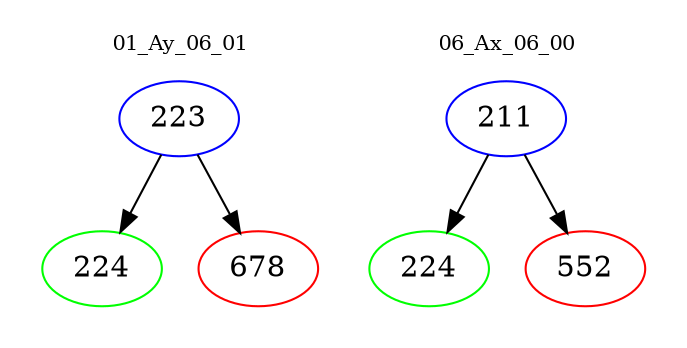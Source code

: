 digraph{
subgraph cluster_0 {
color = white
label = "01_Ay_06_01";
fontsize=10;
T0_223 [label="223", color="blue"]
T0_223 -> T0_224 [color="black"]
T0_224 [label="224", color="green"]
T0_223 -> T0_678 [color="black"]
T0_678 [label="678", color="red"]
}
subgraph cluster_1 {
color = white
label = "06_Ax_06_00";
fontsize=10;
T1_211 [label="211", color="blue"]
T1_211 -> T1_224 [color="black"]
T1_224 [label="224", color="green"]
T1_211 -> T1_552 [color="black"]
T1_552 [label="552", color="red"]
}
}
